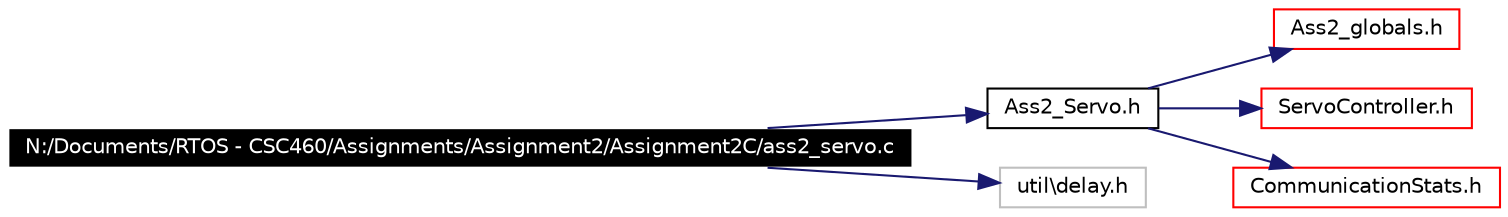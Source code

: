 digraph G
{
  edge [fontname="Helvetica",fontsize=10,labelfontname="Helvetica",labelfontsize=10];
  node [fontname="Helvetica",fontsize=10,shape=record];
  rankdir=LR;
  Node1 [label="N:/Documents/RTOS - CSC460/Assignments/Assignment2/Assignment2C/ass2_servo.c",height=0.2,width=0.4,color="white", fillcolor="black", style="filled" fontcolor="white"];
  Node1 -> Node2 [color="midnightblue",fontsize=10,style="solid",fontname="Helvetica"];
  Node2 [label="Ass2_Servo.h",height=0.2,width=0.4,color="black", fillcolor="white", style="filled",URL="$ass2__servo_8h.html"];
  Node2 -> Node3 [color="midnightblue",fontsize=10,style="solid",fontname="Helvetica"];
  Node3 [label="Ass2_globals.h",height=0.2,width=0.4,color="red", fillcolor="white", style="filled",URL="$_ass2__globals_8h.html"];
  Node2 -> Node4 [color="midnightblue",fontsize=10,style="solid",fontname="Helvetica"];
  Node4 [label="ServoController.h",height=0.2,width=0.4,color="red", fillcolor="white", style="filled",URL="$_servo_controller_8h.html"];
  Node2 -> Node5 [color="midnightblue",fontsize=10,style="solid",fontname="Helvetica"];
  Node5 [label="CommunicationStats.h",height=0.2,width=0.4,color="red", fillcolor="white", style="filled",URL="$_communication_stats_8h.html"];
  Node1 -> Node6 [color="midnightblue",fontsize=10,style="solid",fontname="Helvetica"];
  Node6 [label="util\\delay.h",height=0.2,width=0.4,color="grey75", fillcolor="white", style="filled"];
}
